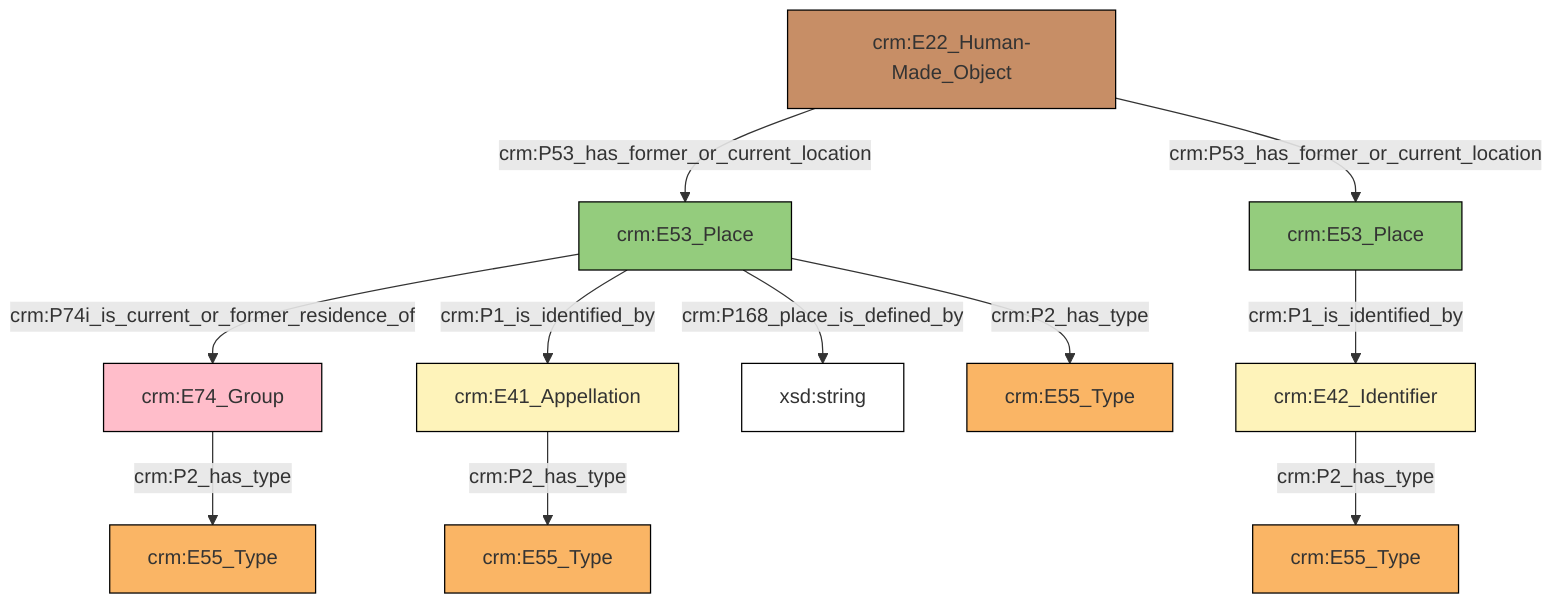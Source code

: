 flowchart TD
classDef Literal fill:#ffffff,stroke:#000000,color:;
classDef Literal_URI fill:#ffffff,stroke:#000000,color:;
classDef crm_E1_CRM_Entity fill:#ffffff,stroke:#000000,color:;
classDef crm_E1_CRM_Entity_URI fill:#ffffff,stroke:#000000,color:;
classDef crm_E2_Temporal_Entity fill:#82ddff,stroke:#000000,color:;
classDef crm_E2_Temporal_Entity_URI fill:#d2effa,stroke:#000000,color:;
classDef crm_E55_Type fill:#fab565,stroke:#000000,color:;
classDef crm_E55_Type_URI fill:#fde7ce,stroke:#000000,color:;
classDef crm_E52_Time-Span fill:#86bcc8,stroke:#000000,color:;
classDef crm_E52_Time-Span_URI fill:#dcebef,stroke:#000000,color:;
classDef crm_E41_Appellation fill:#fef3ba,stroke:#000000,color:;
classDef crm_E41_Appellation_URI fill:#fffae6,stroke:#000000,color:;
classDef crm_E53_Place fill:#94cc7d,stroke:#000000,color:;
classDef crm_E53_Place_URI fill:#e1f1da,stroke:#000000,color:;
classDef crm_E77_Persistent_Item fill:#ffffff,stroke:#000000,color:;
classDef crm_E77_Persistent_Item_URI fill:#ffffff,stroke:#000000,color:;
classDef crm_E28_Conceptual_Object fill:#fddc34,stroke:#000000,color:;
classDef crm_E28_Conceptual_Object_URI fill:#fef6cd,stroke:#000000,color:;
classDef crm_E18_Physical_Thing fill:#c78e66,stroke:#000000,color:;
classDef crm_E18_Physical_Thing_URI fill:#e3c8b5,stroke:#000000,color:;
classDef crm_E39_Actor fill:#ffbdca,stroke:#000000,color:;
classDef crm_E39_Actor_URI fill:#ffe6eb,stroke:#000000,color:;
classDef crm_E54_Dimension fill:#b8b8b8,stroke:#000000,color:;
classDef crm_E54_Dimension_URI fill:#f2f2f2,stroke:#000000,color:;
classDef crm_E92_Spacetime_Volume fill:#cc80ff,stroke:#000000,color:;
classDef crm_E92_Spacetime_Volume_URI fill:#ebccff,stroke:#000000,color:;
classDef crm_E59_Primitive_Value fill:#f0f0f0,stroke:#000000,color:;
classDef crm_E59_Primitive_Value_URI fill:#f2f2f2,stroke:#000000,color:;
classDef crm_PC0_Typed_CRM_Property fill:#ffffff,stroke:#000000,color:;
classDef crm_PC0_Typed_CRM_Property_URI fill:#ffffff,stroke:#000000,color:;
classDef Multi fill:#cccccc,stroke:#000000,color:;
classDef Multi_URI fill:#cccccc,stroke:#000000,color:;
0["crm:E53_Place"]:::crm_E53_Place -->|crm:P74i_is_current_or_former_residence_of| 1["crm:E74_Group"]:::crm_E39_Actor
0["crm:E53_Place"]:::crm_E53_Place -->|crm:P1_is_identified_by| 2["crm:E41_Appellation"]:::crm_E41_Appellation
8["crm:E53_Place"]:::crm_E53_Place -->|crm:P1_is_identified_by| 9["crm:E42_Identifier"]:::crm_E41_Appellation
4["crm:E22_Human-Made_Object"]:::crm_E18_Physical_Thing -->|crm:P53_has_former_or_current_location| 0["crm:E53_Place"]:::crm_E53_Place
0["crm:E53_Place"]:::crm_E53_Place -->|crm:P168_place_is_defined_by| 19["xsd:string"]:::Literal
0["crm:E53_Place"]:::crm_E53_Place -->|crm:P2_has_type| 16["crm:E55_Type"]:::crm_E55_Type
1["crm:E74_Group"]:::crm_E39_Actor -->|crm:P2_has_type| 12["crm:E55_Type"]:::crm_E55_Type
4["crm:E22_Human-Made_Object"]:::crm_E18_Physical_Thing -->|crm:P53_has_former_or_current_location| 8["crm:E53_Place"]:::crm_E53_Place
9["crm:E42_Identifier"]:::crm_E41_Appellation -->|crm:P2_has_type| 6["crm:E55_Type"]:::crm_E55_Type
2["crm:E41_Appellation"]:::crm_E41_Appellation -->|crm:P2_has_type| 10["crm:E55_Type"]:::crm_E55_Type